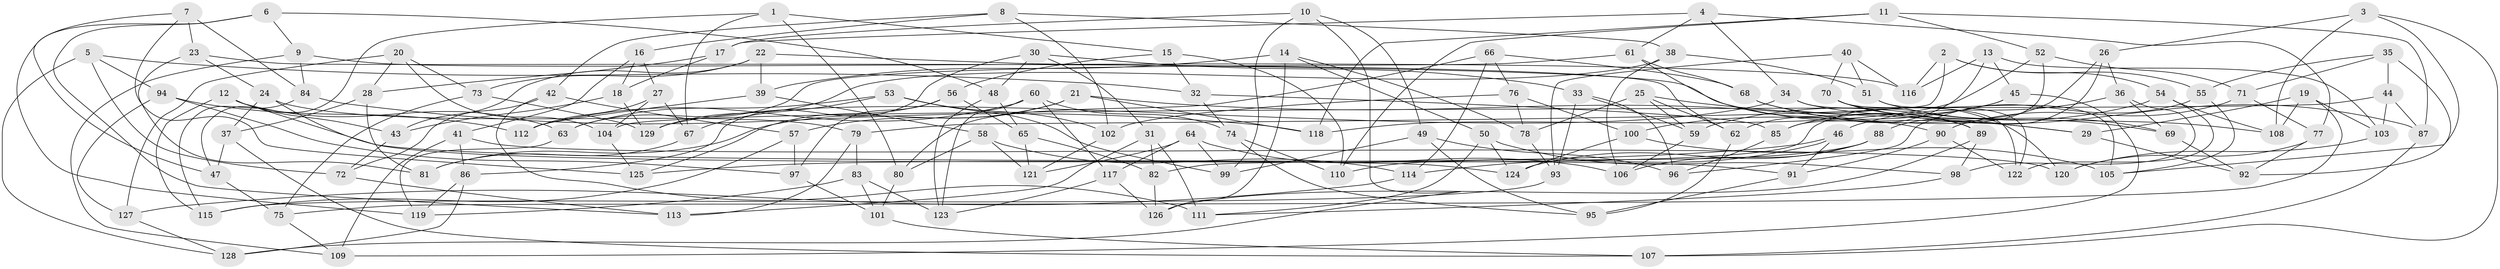 // coarse degree distribution, {11: 0.05434782608695652, 4: 0.8804347826086957, 8: 0.03260869565217391, 10: 0.021739130434782608, 3: 0.010869565217391304}
// Generated by graph-tools (version 1.1) at 2025/53/03/04/25 22:53:48]
// undirected, 129 vertices, 258 edges
graph export_dot {
  node [color=gray90,style=filled];
  1;
  2;
  3;
  4;
  5;
  6;
  7;
  8;
  9;
  10;
  11;
  12;
  13;
  14;
  15;
  16;
  17;
  18;
  19;
  20;
  21;
  22;
  23;
  24;
  25;
  26;
  27;
  28;
  29;
  30;
  31;
  32;
  33;
  34;
  35;
  36;
  37;
  38;
  39;
  40;
  41;
  42;
  43;
  44;
  45;
  46;
  47;
  48;
  49;
  50;
  51;
  52;
  53;
  54;
  55;
  56;
  57;
  58;
  59;
  60;
  61;
  62;
  63;
  64;
  65;
  66;
  67;
  68;
  69;
  70;
  71;
  72;
  73;
  74;
  75;
  76;
  77;
  78;
  79;
  80;
  81;
  82;
  83;
  84;
  85;
  86;
  87;
  88;
  89;
  90;
  91;
  92;
  93;
  94;
  95;
  96;
  97;
  98;
  99;
  100;
  101;
  102;
  103;
  104;
  105;
  106;
  107;
  108;
  109;
  110;
  111;
  112;
  113;
  114;
  115;
  116;
  117;
  118;
  119;
  120;
  121;
  122;
  123;
  124;
  125;
  126;
  127;
  128;
  129;
  1 -- 47;
  1 -- 15;
  1 -- 80;
  1 -- 67;
  2 -- 79;
  2 -- 54;
  2 -- 55;
  2 -- 116;
  3 -- 108;
  3 -- 107;
  3 -- 26;
  3 -- 105;
  4 -- 77;
  4 -- 17;
  4 -- 34;
  4 -- 61;
  5 -- 72;
  5 -- 32;
  5 -- 128;
  5 -- 94;
  6 -- 119;
  6 -- 48;
  6 -- 113;
  6 -- 9;
  7 -- 84;
  7 -- 23;
  7 -- 47;
  7 -- 125;
  8 -- 102;
  8 -- 42;
  8 -- 38;
  8 -- 16;
  9 -- 116;
  9 -- 84;
  9 -- 109;
  10 -- 49;
  10 -- 128;
  10 -- 99;
  10 -- 17;
  11 -- 52;
  11 -- 118;
  11 -- 110;
  11 -- 87;
  12 -- 91;
  12 -- 63;
  12 -- 43;
  12 -- 115;
  13 -- 103;
  13 -- 62;
  13 -- 116;
  13 -- 45;
  14 -- 126;
  14 -- 39;
  14 -- 50;
  14 -- 78;
  15 -- 110;
  15 -- 56;
  15 -- 32;
  16 -- 27;
  16 -- 41;
  16 -- 18;
  17 -- 18;
  17 -- 28;
  18 -- 129;
  18 -- 43;
  19 -- 103;
  19 -- 29;
  19 -- 108;
  19 -- 75;
  20 -- 127;
  20 -- 73;
  20 -- 28;
  20 -- 104;
  21 -- 90;
  21 -- 81;
  21 -- 57;
  21 -- 118;
  22 -- 43;
  22 -- 39;
  22 -- 73;
  22 -- 29;
  23 -- 24;
  23 -- 62;
  23 -- 81;
  24 -- 37;
  24 -- 79;
  24 -- 124;
  25 -- 29;
  25 -- 78;
  25 -- 59;
  25 -- 62;
  26 -- 36;
  26 -- 82;
  26 -- 88;
  27 -- 104;
  27 -- 67;
  27 -- 112;
  28 -- 37;
  28 -- 81;
  29 -- 92;
  30 -- 31;
  30 -- 48;
  30 -- 33;
  30 -- 86;
  31 -- 111;
  31 -- 113;
  31 -- 82;
  32 -- 74;
  32 -- 85;
  33 -- 96;
  33 -- 93;
  33 -- 59;
  34 -- 108;
  34 -- 129;
  34 -- 122;
  35 -- 55;
  35 -- 71;
  35 -- 44;
  35 -- 92;
  36 -- 69;
  36 -- 98;
  36 -- 46;
  37 -- 47;
  37 -- 107;
  38 -- 129;
  38 -- 51;
  38 -- 106;
  39 -- 112;
  39 -- 58;
  40 -- 51;
  40 -- 70;
  40 -- 116;
  40 -- 93;
  41 -- 109;
  41 -- 120;
  41 -- 86;
  42 -- 72;
  42 -- 111;
  42 -- 57;
  43 -- 72;
  44 -- 104;
  44 -- 103;
  44 -- 87;
  45 -- 109;
  45 -- 100;
  45 -- 85;
  46 -- 114;
  46 -- 125;
  46 -- 91;
  47 -- 75;
  48 -- 123;
  48 -- 65;
  49 -- 96;
  49 -- 95;
  49 -- 99;
  50 -- 124;
  50 -- 111;
  50 -- 98;
  51 -- 69;
  51 -- 105;
  52 -- 71;
  52 -- 118;
  52 -- 85;
  53 -- 99;
  53 -- 67;
  53 -- 102;
  53 -- 63;
  54 -- 122;
  54 -- 108;
  54 -- 59;
  55 -- 96;
  55 -- 105;
  56 -- 97;
  56 -- 125;
  56 -- 65;
  57 -- 97;
  57 -- 115;
  58 -- 80;
  58 -- 121;
  58 -- 114;
  59 -- 106;
  60 -- 117;
  60 -- 123;
  60 -- 112;
  60 -- 74;
  61 -- 63;
  61 -- 89;
  61 -- 68;
  62 -- 95;
  63 -- 119;
  64 -- 121;
  64 -- 99;
  64 -- 106;
  64 -- 117;
  65 -- 82;
  65 -- 121;
  66 -- 68;
  66 -- 114;
  66 -- 76;
  66 -- 80;
  67 -- 81;
  68 -- 120;
  68 -- 69;
  69 -- 92;
  70 -- 87;
  70 -- 122;
  70 -- 89;
  71 -- 90;
  71 -- 77;
  72 -- 113;
  73 -- 129;
  73 -- 75;
  74 -- 110;
  74 -- 95;
  75 -- 109;
  76 -- 78;
  76 -- 102;
  76 -- 100;
  77 -- 120;
  77 -- 92;
  78 -- 93;
  79 -- 83;
  79 -- 113;
  80 -- 101;
  82 -- 126;
  83 -- 123;
  83 -- 119;
  83 -- 101;
  84 -- 115;
  84 -- 118;
  85 -- 96;
  86 -- 128;
  86 -- 119;
  87 -- 107;
  88 -- 124;
  88 -- 106;
  88 -- 110;
  89 -- 98;
  89 -- 126;
  90 -- 122;
  90 -- 91;
  91 -- 95;
  93 -- 115;
  94 -- 112;
  94 -- 127;
  94 -- 97;
  97 -- 101;
  98 -- 111;
  100 -- 105;
  100 -- 124;
  101 -- 107;
  102 -- 121;
  103 -- 120;
  104 -- 125;
  114 -- 127;
  117 -- 126;
  117 -- 123;
  127 -- 128;
}
